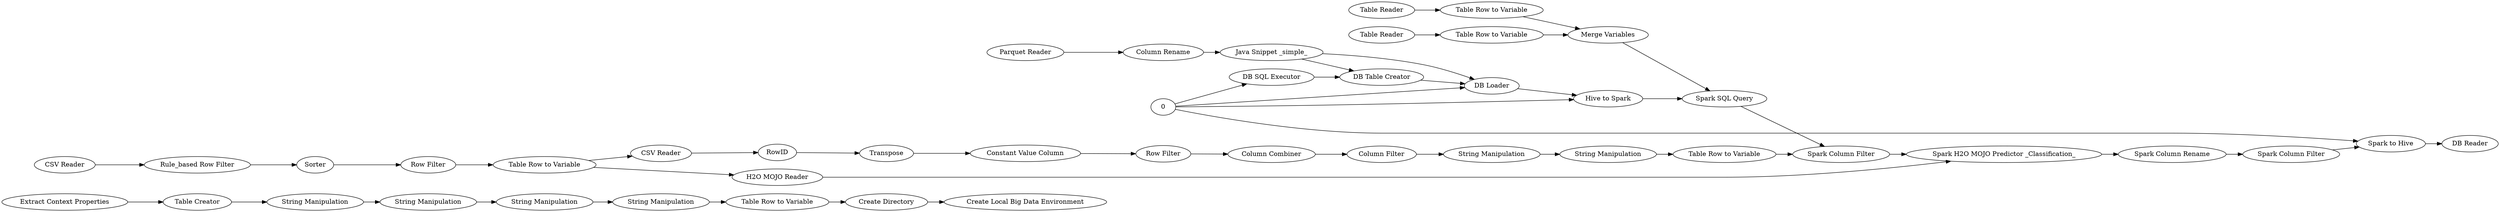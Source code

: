digraph {
	1837 [label="Extract Context Properties"]
	1839 [label="Table Creator"]
	1840 [label="String Manipulation"]
	1841 [label="String Manipulation"]
	1842 [label="String Manipulation"]
	1843 [label="Table Row to Variable"]
	1844 [label="String Manipulation"]
	1849 [label="Create Local Big Data Environment"]
	1850 [label="Create Directory"]
	86 [label="CSV Reader"]
	92 [label="Spark SQL Query"]
	471 [label="Row Filter"]
	472 [label="Table Row to Variable"]
	473 [label="H2O MOJO Reader"]
	474 [label="CSV Reader"]
	1785 [label="Table Reader"]
	1800 [label="Spark Column Rename"]
	1801 [label="Spark Column Filter"]
	1863 [label="Hive to Spark"]
	1864 [label="Column Rename"]
	1866 [label="DB SQL Executor"]
	1875 [label="DB Table Creator"]
	1876 [label="DB Loader"]
	1877 [label="Parquet Reader"]
	1878 [label="Java Snippet _simple_"]
	1879 [label="Spark H2O MOJO Predictor _Classification_"]
	1880 [label="Spark to Hive"]
	1881 [label="DB Reader"]
	1882 [label="Table Row to Variable"]
	1883 [label="Table Row to Variable"]
	1884 [label="Merge Variables"]
	1885 [label="Table Reader"]
	1886 [label=Sorter]
	1887 [label="Rule_based Row Filter"]
	1892 [label="Spark Column Filter"]
	1616 [label="Column Filter"]
	1619 [label="String Manipulation"]
	1620 [label="Column Combiner"]
	1693 [label="Row Filter"]
	1694 [label="String Manipulation"]
	1889 [label=Transpose]
	1890 [label=RowID]
	1891 [label="Table Row to Variable"]
	1893 [label="Constant Value Column"]
	1837 -> 1839
	1839 -> 1840
	1840 -> 1841
	1841 -> 1844
	1842 -> 1843
	1843 -> 1850
	1844 -> 1842
	1850 -> 1849
	1616 -> 1619
	1619 -> 1694
	1620 -> 1616
	1693 -> 1620
	1694 -> 1891
	1889 -> 1893
	1890 -> 1889
	1893 -> 1693
	0 -> 1863
	0 -> 1866
	0 -> 1876
	0 -> 1880
	86 -> 1887
	92 -> 1892
	471 -> 472
	472 -> 473
	472 -> 474
	473 -> 1879
	474 -> 1890
	1785 -> 1882
	1800 -> 1801
	1801 -> 1880
	1863 -> 92
	1864 -> 1878
	1866 -> 1875
	1875 -> 1876
	1876 -> 1863
	1877 -> 1864
	1878 -> 1876
	1878 -> 1875
	1879 -> 1800
	1880 -> 1881
	1882 -> 1884
	1883 -> 1884
	1884 -> 92
	1885 -> 1883
	1886 -> 471
	1887 -> 1886
	1892 -> 1879
	1891 -> 1892
	rankdir=LR
}
